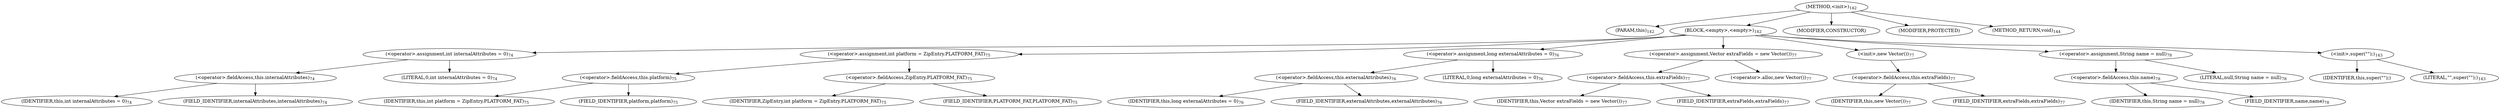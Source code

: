 digraph "&lt;init&gt;" {  
"283" [label = <(METHOD,&lt;init&gt;)<SUB>142</SUB>> ]
"21" [label = <(PARAM,this)<SUB>142</SUB>> ]
"284" [label = <(BLOCK,&lt;empty&gt;,&lt;empty&gt;)<SUB>142</SUB>> ]
"285" [label = <(&lt;operator&gt;.assignment,int internalAttributes = 0)<SUB>74</SUB>> ]
"286" [label = <(&lt;operator&gt;.fieldAccess,this.internalAttributes)<SUB>74</SUB>> ]
"287" [label = <(IDENTIFIER,this,int internalAttributes = 0)<SUB>74</SUB>> ]
"288" [label = <(FIELD_IDENTIFIER,internalAttributes,internalAttributes)<SUB>74</SUB>> ]
"289" [label = <(LITERAL,0,int internalAttributes = 0)<SUB>74</SUB>> ]
"290" [label = <(&lt;operator&gt;.assignment,int platform = ZipEntry.PLATFORM_FAT)<SUB>75</SUB>> ]
"291" [label = <(&lt;operator&gt;.fieldAccess,this.platform)<SUB>75</SUB>> ]
"292" [label = <(IDENTIFIER,this,int platform = ZipEntry.PLATFORM_FAT)<SUB>75</SUB>> ]
"293" [label = <(FIELD_IDENTIFIER,platform,platform)<SUB>75</SUB>> ]
"294" [label = <(&lt;operator&gt;.fieldAccess,ZipEntry.PLATFORM_FAT)<SUB>75</SUB>> ]
"295" [label = <(IDENTIFIER,ZipEntry,int platform = ZipEntry.PLATFORM_FAT)<SUB>75</SUB>> ]
"296" [label = <(FIELD_IDENTIFIER,PLATFORM_FAT,PLATFORM_FAT)<SUB>75</SUB>> ]
"297" [label = <(&lt;operator&gt;.assignment,long externalAttributes = 0)<SUB>76</SUB>> ]
"298" [label = <(&lt;operator&gt;.fieldAccess,this.externalAttributes)<SUB>76</SUB>> ]
"299" [label = <(IDENTIFIER,this,long externalAttributes = 0)<SUB>76</SUB>> ]
"300" [label = <(FIELD_IDENTIFIER,externalAttributes,externalAttributes)<SUB>76</SUB>> ]
"301" [label = <(LITERAL,0,long externalAttributes = 0)<SUB>76</SUB>> ]
"302" [label = <(&lt;operator&gt;.assignment,Vector extraFields = new Vector())<SUB>77</SUB>> ]
"303" [label = <(&lt;operator&gt;.fieldAccess,this.extraFields)<SUB>77</SUB>> ]
"304" [label = <(IDENTIFIER,this,Vector extraFields = new Vector())<SUB>77</SUB>> ]
"305" [label = <(FIELD_IDENTIFIER,extraFields,extraFields)<SUB>77</SUB>> ]
"306" [label = <(&lt;operator&gt;.alloc,new Vector())<SUB>77</SUB>> ]
"307" [label = <(&lt;init&gt;,new Vector())<SUB>77</SUB>> ]
"308" [label = <(&lt;operator&gt;.fieldAccess,this.extraFields)<SUB>77</SUB>> ]
"309" [label = <(IDENTIFIER,this,new Vector())<SUB>77</SUB>> ]
"310" [label = <(FIELD_IDENTIFIER,extraFields,extraFields)<SUB>77</SUB>> ]
"311" [label = <(&lt;operator&gt;.assignment,String name = null)<SUB>78</SUB>> ]
"312" [label = <(&lt;operator&gt;.fieldAccess,this.name)<SUB>78</SUB>> ]
"313" [label = <(IDENTIFIER,this,String name = null)<SUB>78</SUB>> ]
"314" [label = <(FIELD_IDENTIFIER,name,name)<SUB>78</SUB>> ]
"315" [label = <(LITERAL,null,String name = null)<SUB>78</SUB>> ]
"316" [label = <(&lt;init&gt;,super(&quot;&quot;);)<SUB>143</SUB>> ]
"20" [label = <(IDENTIFIER,this,super(&quot;&quot;);)> ]
"317" [label = <(LITERAL,&quot;&quot;,super(&quot;&quot;);)<SUB>143</SUB>> ]
"318" [label = <(MODIFIER,CONSTRUCTOR)> ]
"319" [label = <(MODIFIER,PROTECTED)> ]
"320" [label = <(METHOD_RETURN,void)<SUB>144</SUB>> ]
  "283" -> "21" 
  "283" -> "284" 
  "283" -> "318" 
  "283" -> "319" 
  "283" -> "320" 
  "284" -> "285" 
  "284" -> "290" 
  "284" -> "297" 
  "284" -> "302" 
  "284" -> "307" 
  "284" -> "311" 
  "284" -> "316" 
  "285" -> "286" 
  "285" -> "289" 
  "286" -> "287" 
  "286" -> "288" 
  "290" -> "291" 
  "290" -> "294" 
  "291" -> "292" 
  "291" -> "293" 
  "294" -> "295" 
  "294" -> "296" 
  "297" -> "298" 
  "297" -> "301" 
  "298" -> "299" 
  "298" -> "300" 
  "302" -> "303" 
  "302" -> "306" 
  "303" -> "304" 
  "303" -> "305" 
  "307" -> "308" 
  "308" -> "309" 
  "308" -> "310" 
  "311" -> "312" 
  "311" -> "315" 
  "312" -> "313" 
  "312" -> "314" 
  "316" -> "20" 
  "316" -> "317" 
}
